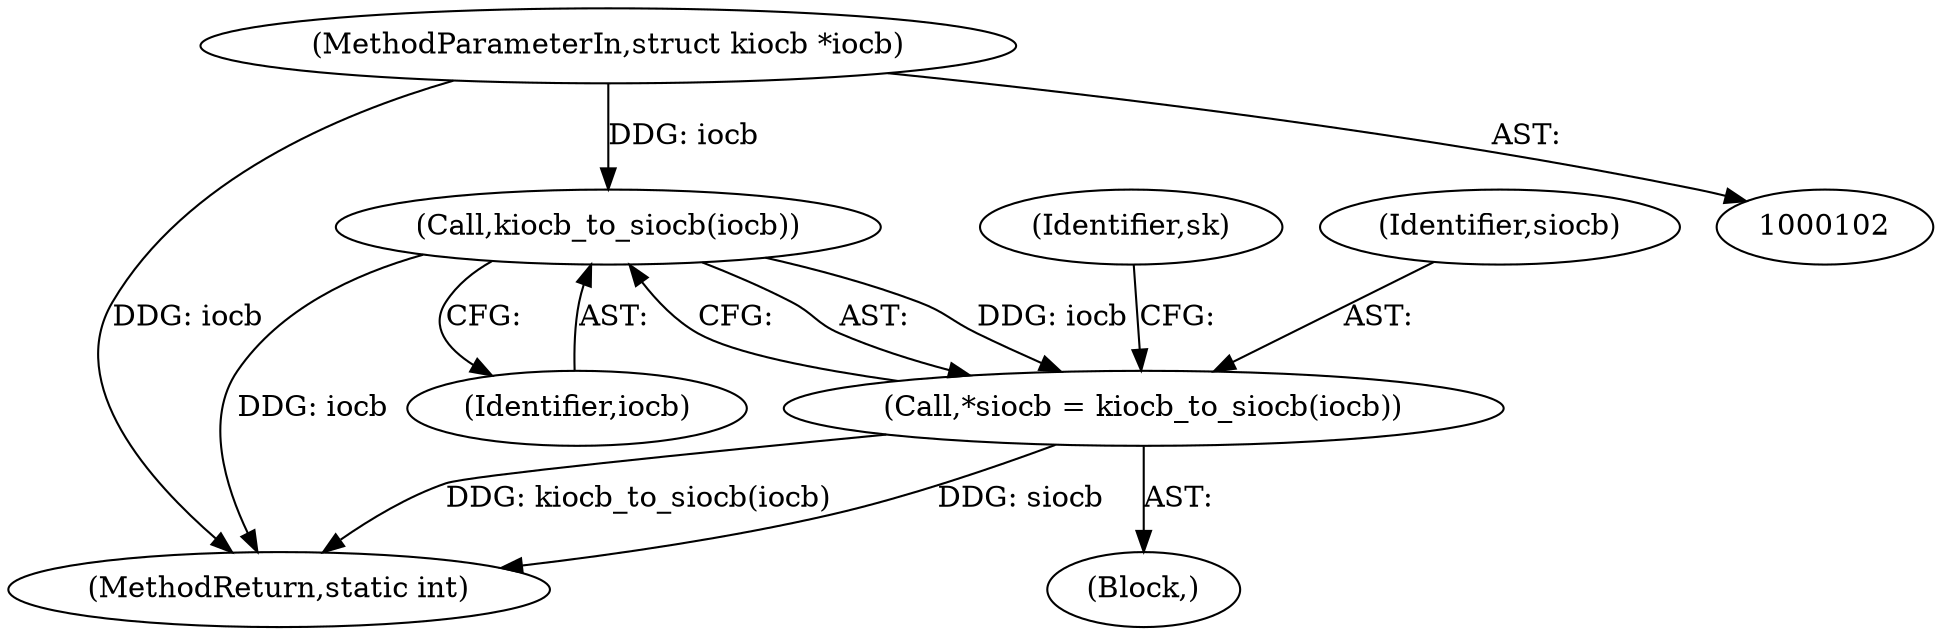 digraph "0_linux_f3d3342602f8bcbf37d7c46641cb9bca7618eb1c_35@pointer" {
"1000103" [label="(MethodParameterIn,struct kiocb *iocb)"];
"1000112" [label="(Call,kiocb_to_siocb(iocb))"];
"1000110" [label="(Call,*siocb = kiocb_to_siocb(iocb))"];
"1000112" [label="(Call,kiocb_to_siocb(iocb))"];
"1000117" [label="(Identifier,sk)"];
"1000388" [label="(MethodReturn,static int)"];
"1000113" [label="(Identifier,iocb)"];
"1000111" [label="(Identifier,siocb)"];
"1000103" [label="(MethodParameterIn,struct kiocb *iocb)"];
"1000110" [label="(Call,*siocb = kiocb_to_siocb(iocb))"];
"1000108" [label="(Block,)"];
"1000103" -> "1000102"  [label="AST: "];
"1000103" -> "1000388"  [label="DDG: iocb"];
"1000103" -> "1000112"  [label="DDG: iocb"];
"1000112" -> "1000110"  [label="AST: "];
"1000112" -> "1000113"  [label="CFG: "];
"1000113" -> "1000112"  [label="AST: "];
"1000110" -> "1000112"  [label="CFG: "];
"1000112" -> "1000388"  [label="DDG: iocb"];
"1000112" -> "1000110"  [label="DDG: iocb"];
"1000110" -> "1000108"  [label="AST: "];
"1000111" -> "1000110"  [label="AST: "];
"1000117" -> "1000110"  [label="CFG: "];
"1000110" -> "1000388"  [label="DDG: kiocb_to_siocb(iocb)"];
"1000110" -> "1000388"  [label="DDG: siocb"];
}
